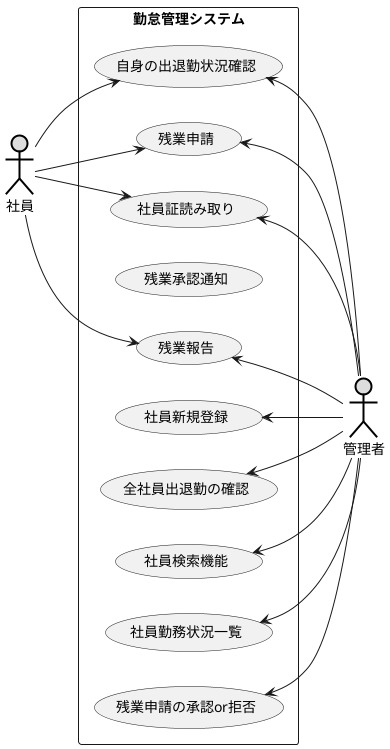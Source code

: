 @startuml プロジェクト開発
left to right direction
actor 社員 #DDDDDD;line:black;line.bold;
actor 管理者 #DDDDDD;line:black;line.bold;
rectangle 勤怠管理システム {

    usecase 自身の出退勤状況確認
    usecase 残業申請
    usecase 社員証読み取り
    usecase 残業承認通知
    usecase 残業報告

    usecase 社員新規登録
    usecase 全社員出退勤の確認
    usecase 社員検索機能
    usecase 社員勤務状況一覧
    usecase 残業申請の承認or拒否

}
社員 --> 社員証読み取り
社員 --> 自身の出退勤状況確認
社員 --> 残業申請
社員 --> 残業報告

社員証読み取り <-- 管理者
自身の出退勤状況確認 <-- 管理者
社員新規登録 <-- 管理者
全社員出退勤の確認 <-- 管理者
社員検索機能 <-- 管理者
社員勤務状況一覧 <-- 管理者
残業申請 <-- 管理者
残業申請の承認or拒否 <-- 管理者
残業報告 <-- 管理者

@enduml